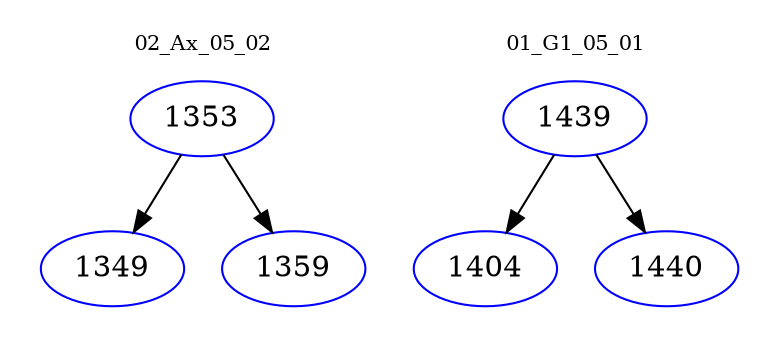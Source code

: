 digraph{
subgraph cluster_0 {
color = white
label = "02_Ax_05_02";
fontsize=10;
T0_1353 [label="1353", color="blue"]
T0_1353 -> T0_1349 [color="black"]
T0_1349 [label="1349", color="blue"]
T0_1353 -> T0_1359 [color="black"]
T0_1359 [label="1359", color="blue"]
}
subgraph cluster_1 {
color = white
label = "01_G1_05_01";
fontsize=10;
T1_1439 [label="1439", color="blue"]
T1_1439 -> T1_1404 [color="black"]
T1_1404 [label="1404", color="blue"]
T1_1439 -> T1_1440 [color="black"]
T1_1440 [label="1440", color="blue"]
}
}
